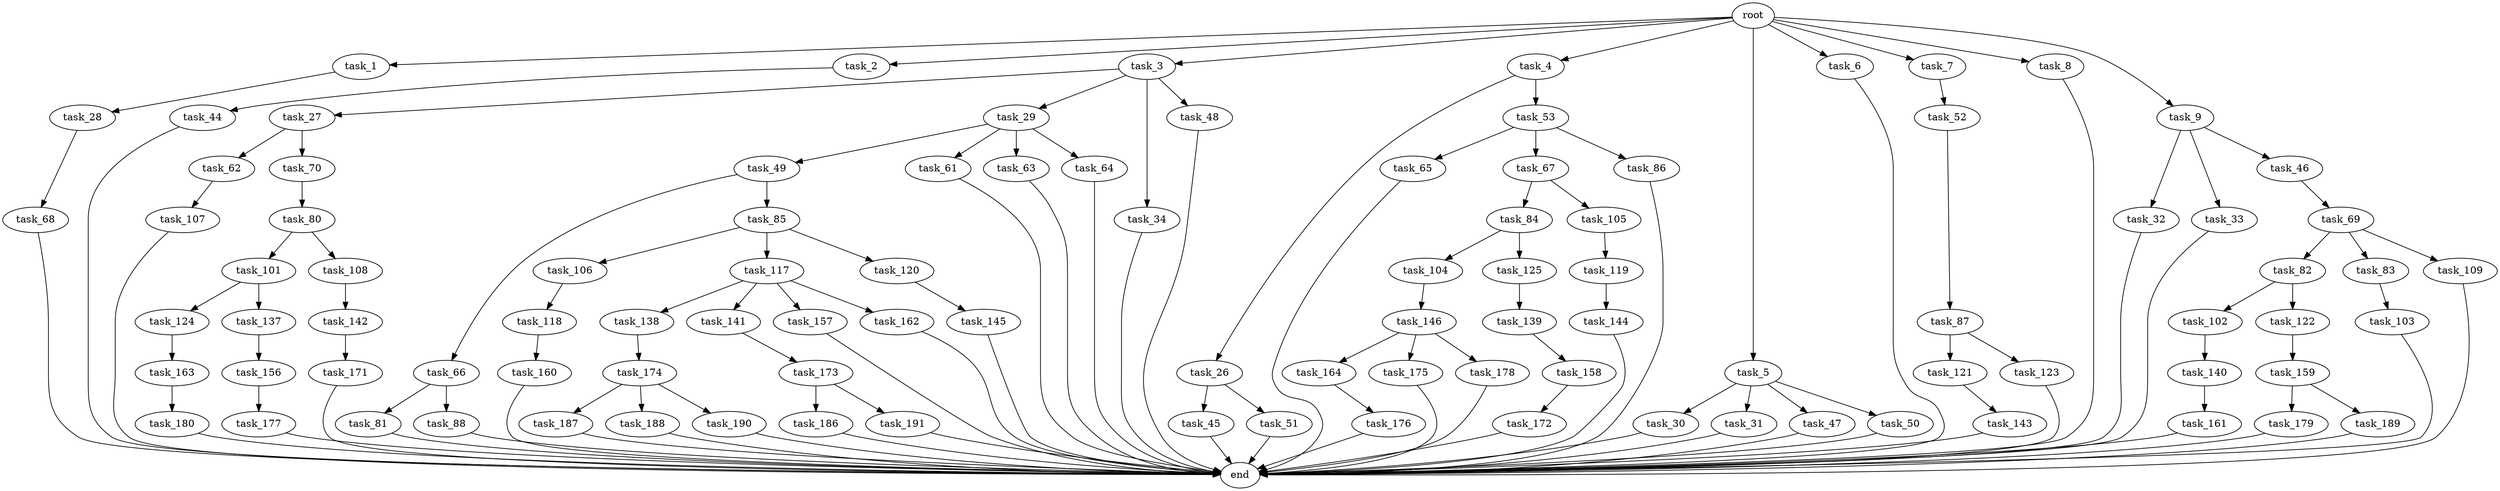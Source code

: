 digraph G {
  root [size="0.000000"];
  task_1 [size="1024.000000"];
  task_2 [size="1024.000000"];
  task_3 [size="1024.000000"];
  task_4 [size="1024.000000"];
  task_5 [size="1024.000000"];
  task_6 [size="1024.000000"];
  task_7 [size="1024.000000"];
  task_8 [size="1024.000000"];
  task_9 [size="1024.000000"];
  task_26 [size="34359738368.000000"];
  task_27 [size="309237645312.000000"];
  task_28 [size="420906795008.000000"];
  task_29 [size="309237645312.000000"];
  task_30 [size="34359738368.000000"];
  task_31 [size="34359738368.000000"];
  task_32 [size="309237645312.000000"];
  task_33 [size="309237645312.000000"];
  task_34 [size="309237645312.000000"];
  task_44 [size="309237645312.000000"];
  task_45 [size="695784701952.000000"];
  task_46 [size="309237645312.000000"];
  task_47 [size="34359738368.000000"];
  task_48 [size="309237645312.000000"];
  task_49 [size="695784701952.000000"];
  task_50 [size="34359738368.000000"];
  task_51 [size="695784701952.000000"];
  task_52 [size="549755813888.000000"];
  task_53 [size="34359738368.000000"];
  task_61 [size="695784701952.000000"];
  task_62 [size="549755813888.000000"];
  task_63 [size="695784701952.000000"];
  task_64 [size="695784701952.000000"];
  task_65 [size="214748364800.000000"];
  task_66 [size="137438953472.000000"];
  task_67 [size="214748364800.000000"];
  task_68 [size="858993459200.000000"];
  task_69 [size="214748364800.000000"];
  task_70 [size="549755813888.000000"];
  task_80 [size="549755813888.000000"];
  task_81 [size="420906795008.000000"];
  task_82 [size="420906795008.000000"];
  task_83 [size="420906795008.000000"];
  task_84 [size="77309411328.000000"];
  task_85 [size="137438953472.000000"];
  task_86 [size="214748364800.000000"];
  task_87 [size="420906795008.000000"];
  task_88 [size="420906795008.000000"];
  task_101 [size="309237645312.000000"];
  task_102 [size="695784701952.000000"];
  task_103 [size="420906795008.000000"];
  task_104 [size="137438953472.000000"];
  task_105 [size="77309411328.000000"];
  task_106 [size="420906795008.000000"];
  task_107 [size="77309411328.000000"];
  task_108 [size="309237645312.000000"];
  task_109 [size="420906795008.000000"];
  task_117 [size="420906795008.000000"];
  task_118 [size="549755813888.000000"];
  task_119 [size="309237645312.000000"];
  task_120 [size="420906795008.000000"];
  task_121 [size="420906795008.000000"];
  task_122 [size="695784701952.000000"];
  task_123 [size="420906795008.000000"];
  task_124 [size="309237645312.000000"];
  task_125 [size="137438953472.000000"];
  task_137 [size="309237645312.000000"];
  task_138 [size="420906795008.000000"];
  task_139 [size="77309411328.000000"];
  task_140 [size="549755813888.000000"];
  task_141 [size="420906795008.000000"];
  task_142 [size="549755813888.000000"];
  task_143 [size="77309411328.000000"];
  task_144 [size="309237645312.000000"];
  task_145 [size="309237645312.000000"];
  task_146 [size="137438953472.000000"];
  task_156 [size="309237645312.000000"];
  task_157 [size="420906795008.000000"];
  task_158 [size="77309411328.000000"];
  task_159 [size="77309411328.000000"];
  task_160 [size="309237645312.000000"];
  task_161 [size="77309411328.000000"];
  task_162 [size="420906795008.000000"];
  task_163 [size="77309411328.000000"];
  task_164 [size="309237645312.000000"];
  task_171 [size="549755813888.000000"];
  task_172 [size="214748364800.000000"];
  task_173 [size="77309411328.000000"];
  task_174 [size="858993459200.000000"];
  task_175 [size="309237645312.000000"];
  task_176 [size="137438953472.000000"];
  task_177 [size="549755813888.000000"];
  task_178 [size="309237645312.000000"];
  task_179 [size="77309411328.000000"];
  task_180 [size="858993459200.000000"];
  task_186 [size="77309411328.000000"];
  task_187 [size="695784701952.000000"];
  task_188 [size="695784701952.000000"];
  task_189 [size="77309411328.000000"];
  task_190 [size="695784701952.000000"];
  task_191 [size="77309411328.000000"];
  end [size="0.000000"];

  root -> task_1 [size="1.000000"];
  root -> task_2 [size="1.000000"];
  root -> task_3 [size="1.000000"];
  root -> task_4 [size="1.000000"];
  root -> task_5 [size="1.000000"];
  root -> task_6 [size="1.000000"];
  root -> task_7 [size="1.000000"];
  root -> task_8 [size="1.000000"];
  root -> task_9 [size="1.000000"];
  task_1 -> task_28 [size="411041792.000000"];
  task_2 -> task_44 [size="301989888.000000"];
  task_3 -> task_27 [size="301989888.000000"];
  task_3 -> task_29 [size="301989888.000000"];
  task_3 -> task_34 [size="301989888.000000"];
  task_3 -> task_48 [size="301989888.000000"];
  task_4 -> task_26 [size="33554432.000000"];
  task_4 -> task_53 [size="33554432.000000"];
  task_5 -> task_30 [size="33554432.000000"];
  task_5 -> task_31 [size="33554432.000000"];
  task_5 -> task_47 [size="33554432.000000"];
  task_5 -> task_50 [size="33554432.000000"];
  task_6 -> end [size="1.000000"];
  task_7 -> task_52 [size="536870912.000000"];
  task_8 -> end [size="1.000000"];
  task_9 -> task_32 [size="301989888.000000"];
  task_9 -> task_33 [size="301989888.000000"];
  task_9 -> task_46 [size="301989888.000000"];
  task_26 -> task_45 [size="679477248.000000"];
  task_26 -> task_51 [size="679477248.000000"];
  task_27 -> task_62 [size="536870912.000000"];
  task_27 -> task_70 [size="536870912.000000"];
  task_28 -> task_68 [size="838860800.000000"];
  task_29 -> task_49 [size="679477248.000000"];
  task_29 -> task_61 [size="679477248.000000"];
  task_29 -> task_63 [size="679477248.000000"];
  task_29 -> task_64 [size="679477248.000000"];
  task_30 -> end [size="1.000000"];
  task_31 -> end [size="1.000000"];
  task_32 -> end [size="1.000000"];
  task_33 -> end [size="1.000000"];
  task_34 -> end [size="1.000000"];
  task_44 -> end [size="1.000000"];
  task_45 -> end [size="1.000000"];
  task_46 -> task_69 [size="209715200.000000"];
  task_47 -> end [size="1.000000"];
  task_48 -> end [size="1.000000"];
  task_49 -> task_66 [size="134217728.000000"];
  task_49 -> task_85 [size="134217728.000000"];
  task_50 -> end [size="1.000000"];
  task_51 -> end [size="1.000000"];
  task_52 -> task_87 [size="411041792.000000"];
  task_53 -> task_65 [size="209715200.000000"];
  task_53 -> task_67 [size="209715200.000000"];
  task_53 -> task_86 [size="209715200.000000"];
  task_61 -> end [size="1.000000"];
  task_62 -> task_107 [size="75497472.000000"];
  task_63 -> end [size="1.000000"];
  task_64 -> end [size="1.000000"];
  task_65 -> end [size="1.000000"];
  task_66 -> task_81 [size="411041792.000000"];
  task_66 -> task_88 [size="411041792.000000"];
  task_67 -> task_84 [size="75497472.000000"];
  task_67 -> task_105 [size="75497472.000000"];
  task_68 -> end [size="1.000000"];
  task_69 -> task_82 [size="411041792.000000"];
  task_69 -> task_83 [size="411041792.000000"];
  task_69 -> task_109 [size="411041792.000000"];
  task_70 -> task_80 [size="536870912.000000"];
  task_80 -> task_101 [size="301989888.000000"];
  task_80 -> task_108 [size="301989888.000000"];
  task_81 -> end [size="1.000000"];
  task_82 -> task_102 [size="679477248.000000"];
  task_82 -> task_122 [size="679477248.000000"];
  task_83 -> task_103 [size="411041792.000000"];
  task_84 -> task_104 [size="134217728.000000"];
  task_84 -> task_125 [size="134217728.000000"];
  task_85 -> task_106 [size="411041792.000000"];
  task_85 -> task_117 [size="411041792.000000"];
  task_85 -> task_120 [size="411041792.000000"];
  task_86 -> end [size="1.000000"];
  task_87 -> task_121 [size="411041792.000000"];
  task_87 -> task_123 [size="411041792.000000"];
  task_88 -> end [size="1.000000"];
  task_101 -> task_124 [size="301989888.000000"];
  task_101 -> task_137 [size="301989888.000000"];
  task_102 -> task_140 [size="536870912.000000"];
  task_103 -> end [size="1.000000"];
  task_104 -> task_146 [size="134217728.000000"];
  task_105 -> task_119 [size="301989888.000000"];
  task_106 -> task_118 [size="536870912.000000"];
  task_107 -> end [size="1.000000"];
  task_108 -> task_142 [size="536870912.000000"];
  task_109 -> end [size="1.000000"];
  task_117 -> task_138 [size="411041792.000000"];
  task_117 -> task_141 [size="411041792.000000"];
  task_117 -> task_157 [size="411041792.000000"];
  task_117 -> task_162 [size="411041792.000000"];
  task_118 -> task_160 [size="301989888.000000"];
  task_119 -> task_144 [size="301989888.000000"];
  task_120 -> task_145 [size="301989888.000000"];
  task_121 -> task_143 [size="75497472.000000"];
  task_122 -> task_159 [size="75497472.000000"];
  task_123 -> end [size="1.000000"];
  task_124 -> task_163 [size="75497472.000000"];
  task_125 -> task_139 [size="75497472.000000"];
  task_137 -> task_156 [size="301989888.000000"];
  task_138 -> task_174 [size="838860800.000000"];
  task_139 -> task_158 [size="75497472.000000"];
  task_140 -> task_161 [size="75497472.000000"];
  task_141 -> task_173 [size="75497472.000000"];
  task_142 -> task_171 [size="536870912.000000"];
  task_143 -> end [size="1.000000"];
  task_144 -> end [size="1.000000"];
  task_145 -> end [size="1.000000"];
  task_146 -> task_164 [size="301989888.000000"];
  task_146 -> task_175 [size="301989888.000000"];
  task_146 -> task_178 [size="301989888.000000"];
  task_156 -> task_177 [size="536870912.000000"];
  task_157 -> end [size="1.000000"];
  task_158 -> task_172 [size="209715200.000000"];
  task_159 -> task_179 [size="75497472.000000"];
  task_159 -> task_189 [size="75497472.000000"];
  task_160 -> end [size="1.000000"];
  task_161 -> end [size="1.000000"];
  task_162 -> end [size="1.000000"];
  task_163 -> task_180 [size="838860800.000000"];
  task_164 -> task_176 [size="134217728.000000"];
  task_171 -> end [size="1.000000"];
  task_172 -> end [size="1.000000"];
  task_173 -> task_186 [size="75497472.000000"];
  task_173 -> task_191 [size="75497472.000000"];
  task_174 -> task_187 [size="679477248.000000"];
  task_174 -> task_188 [size="679477248.000000"];
  task_174 -> task_190 [size="679477248.000000"];
  task_175 -> end [size="1.000000"];
  task_176 -> end [size="1.000000"];
  task_177 -> end [size="1.000000"];
  task_178 -> end [size="1.000000"];
  task_179 -> end [size="1.000000"];
  task_180 -> end [size="1.000000"];
  task_186 -> end [size="1.000000"];
  task_187 -> end [size="1.000000"];
  task_188 -> end [size="1.000000"];
  task_189 -> end [size="1.000000"];
  task_190 -> end [size="1.000000"];
  task_191 -> end [size="1.000000"];
}
